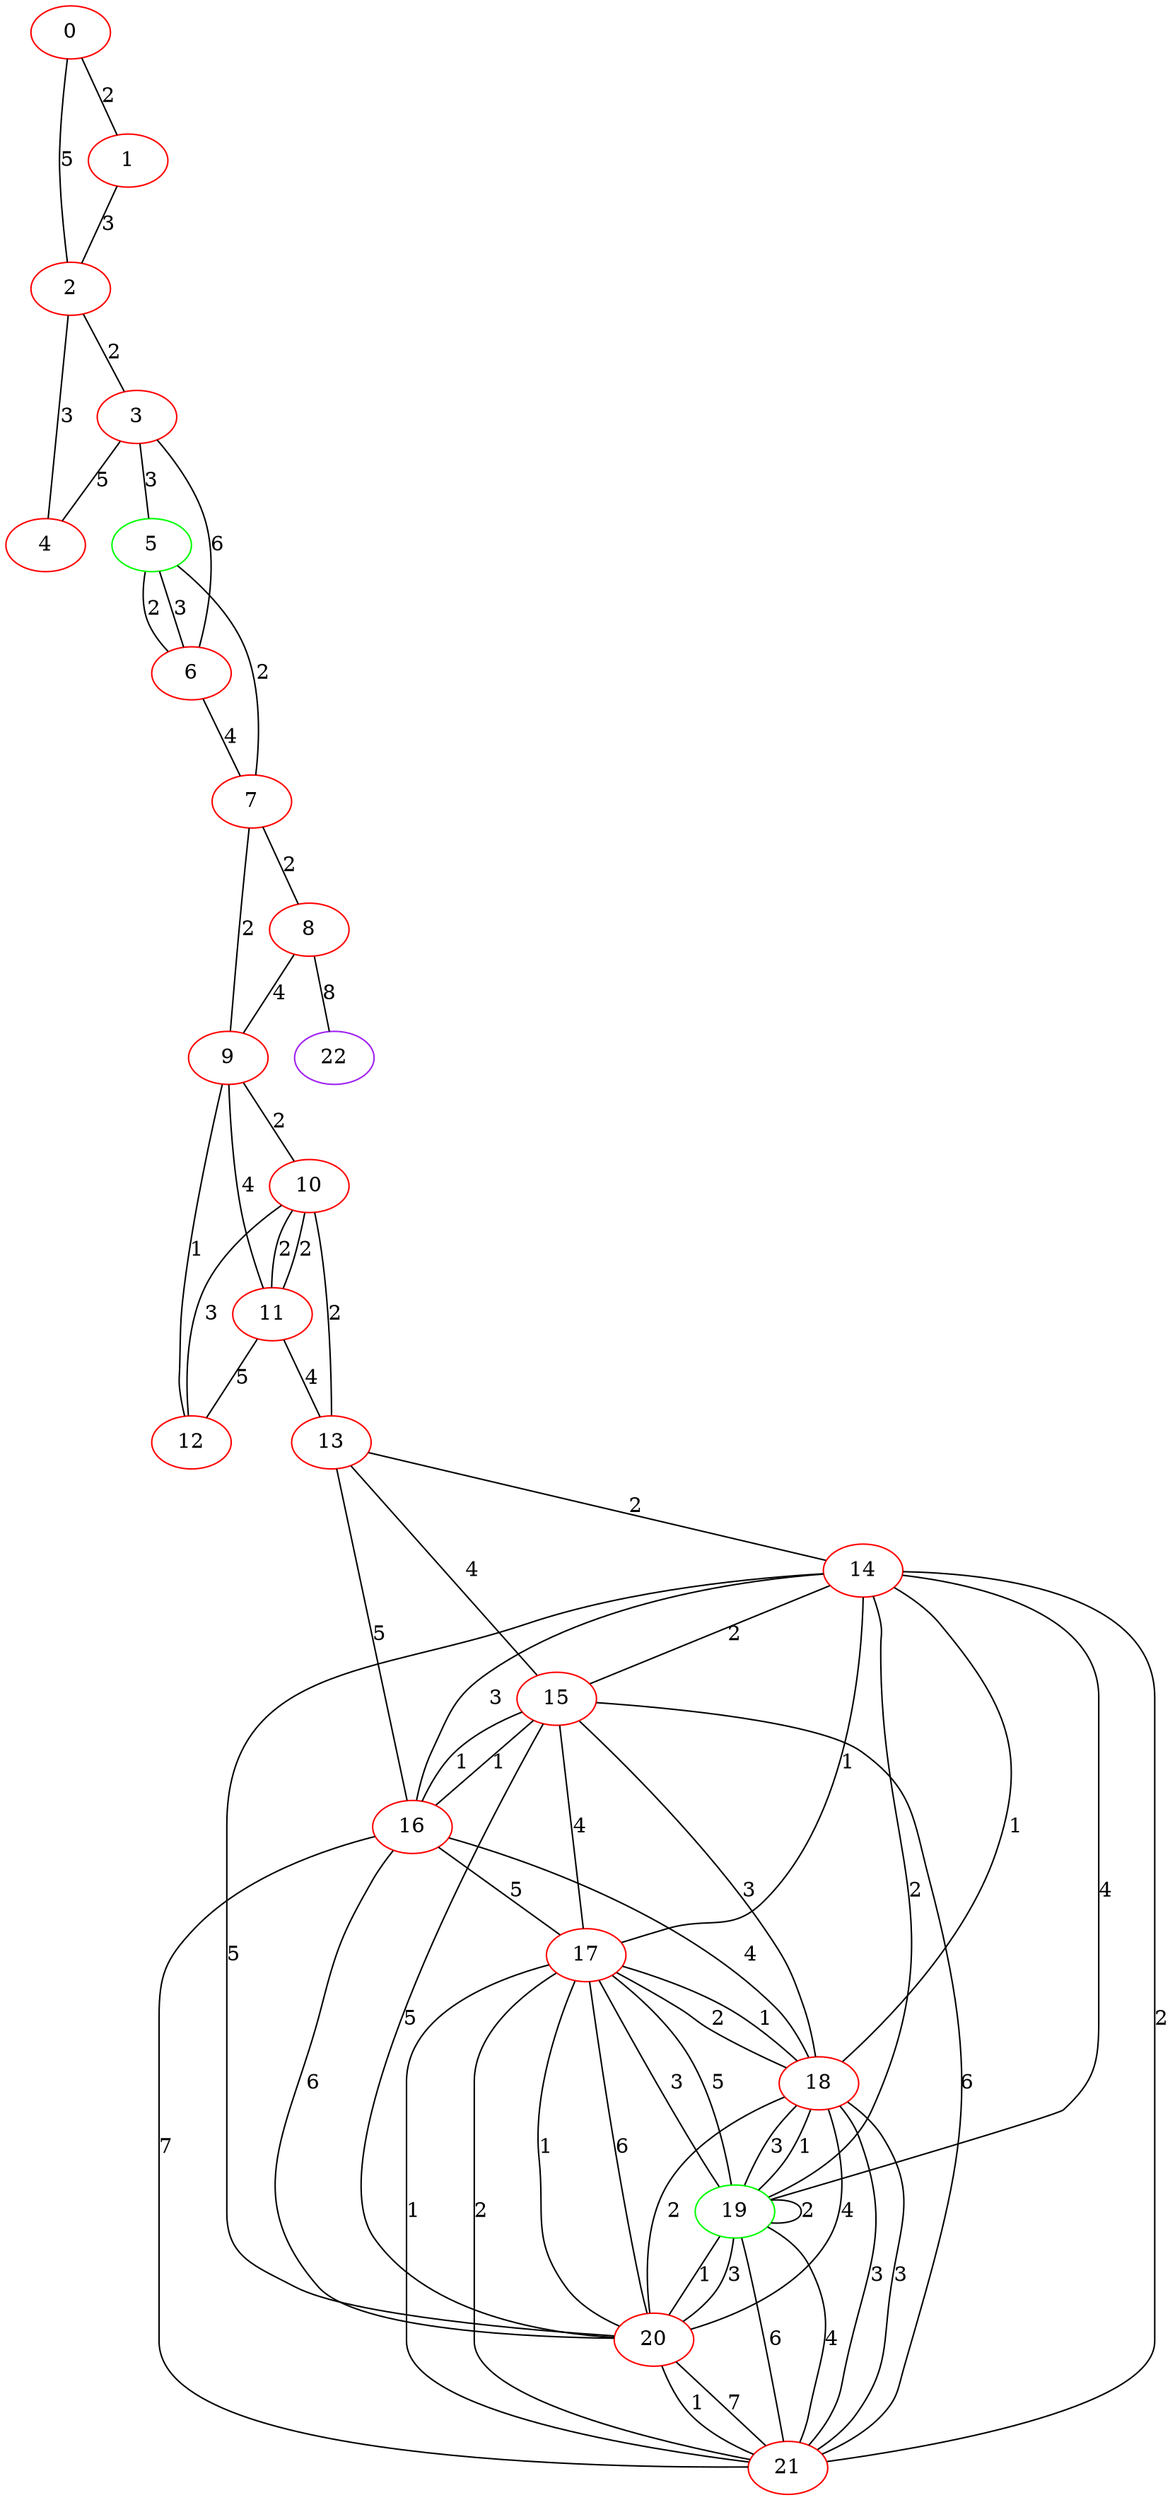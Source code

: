 graph "" {
0 [color=red, weight=1];
1 [color=red, weight=1];
2 [color=red, weight=1];
3 [color=red, weight=1];
4 [color=red, weight=1];
5 [color=green, weight=2];
6 [color=red, weight=1];
7 [color=red, weight=1];
8 [color=red, weight=1];
9 [color=red, weight=1];
10 [color=red, weight=1];
11 [color=red, weight=1];
12 [color=red, weight=1];
13 [color=red, weight=1];
14 [color=red, weight=1];
15 [color=red, weight=1];
16 [color=red, weight=1];
17 [color=red, weight=1];
18 [color=red, weight=1];
19 [color=green, weight=2];
20 [color=red, weight=1];
21 [color=red, weight=1];
22 [color=purple, weight=4];
0 -- 1  [key=0, label=2];
0 -- 2  [key=0, label=5];
1 -- 2  [key=0, label=3];
2 -- 3  [key=0, label=2];
2 -- 4  [key=0, label=3];
3 -- 4  [key=0, label=5];
3 -- 5  [key=0, label=3];
3 -- 6  [key=0, label=6];
5 -- 6  [key=0, label=3];
5 -- 6  [key=1, label=2];
5 -- 7  [key=0, label=2];
6 -- 7  [key=0, label=4];
7 -- 8  [key=0, label=2];
7 -- 9  [key=0, label=2];
8 -- 9  [key=0, label=4];
8 -- 22  [key=0, label=8];
9 -- 10  [key=0, label=2];
9 -- 11  [key=0, label=4];
9 -- 12  [key=0, label=1];
10 -- 11  [key=0, label=2];
10 -- 11  [key=1, label=2];
10 -- 12  [key=0, label=3];
10 -- 13  [key=0, label=2];
11 -- 12  [key=0, label=5];
11 -- 13  [key=0, label=4];
13 -- 16  [key=0, label=5];
13 -- 14  [key=0, label=2];
13 -- 15  [key=0, label=4];
14 -- 15  [key=0, label=2];
14 -- 16  [key=0, label=3];
14 -- 17  [key=0, label=1];
14 -- 18  [key=0, label=1];
14 -- 19  [key=0, label=2];
14 -- 19  [key=1, label=4];
14 -- 20  [key=0, label=5];
14 -- 21  [key=0, label=2];
15 -- 16  [key=0, label=1];
15 -- 16  [key=1, label=1];
15 -- 17  [key=0, label=4];
15 -- 18  [key=0, label=3];
15 -- 20  [key=0, label=5];
15 -- 21  [key=0, label=6];
16 -- 17  [key=0, label=5];
16 -- 18  [key=0, label=4];
16 -- 20  [key=0, label=6];
16 -- 21  [key=0, label=7];
17 -- 18  [key=0, label=1];
17 -- 18  [key=1, label=2];
17 -- 19  [key=0, label=3];
17 -- 19  [key=1, label=5];
17 -- 20  [key=0, label=1];
17 -- 20  [key=1, label=6];
17 -- 21  [key=0, label=2];
17 -- 21  [key=1, label=1];
18 -- 19  [key=0, label=1];
18 -- 19  [key=1, label=3];
18 -- 20  [key=0, label=2];
18 -- 20  [key=1, label=4];
18 -- 21  [key=0, label=3];
18 -- 21  [key=1, label=3];
19 -- 19  [key=0, label=2];
19 -- 20  [key=0, label=3];
19 -- 20  [key=1, label=1];
19 -- 21  [key=0, label=4];
19 -- 21  [key=1, label=6];
20 -- 21  [key=0, label=1];
20 -- 21  [key=1, label=7];
}
